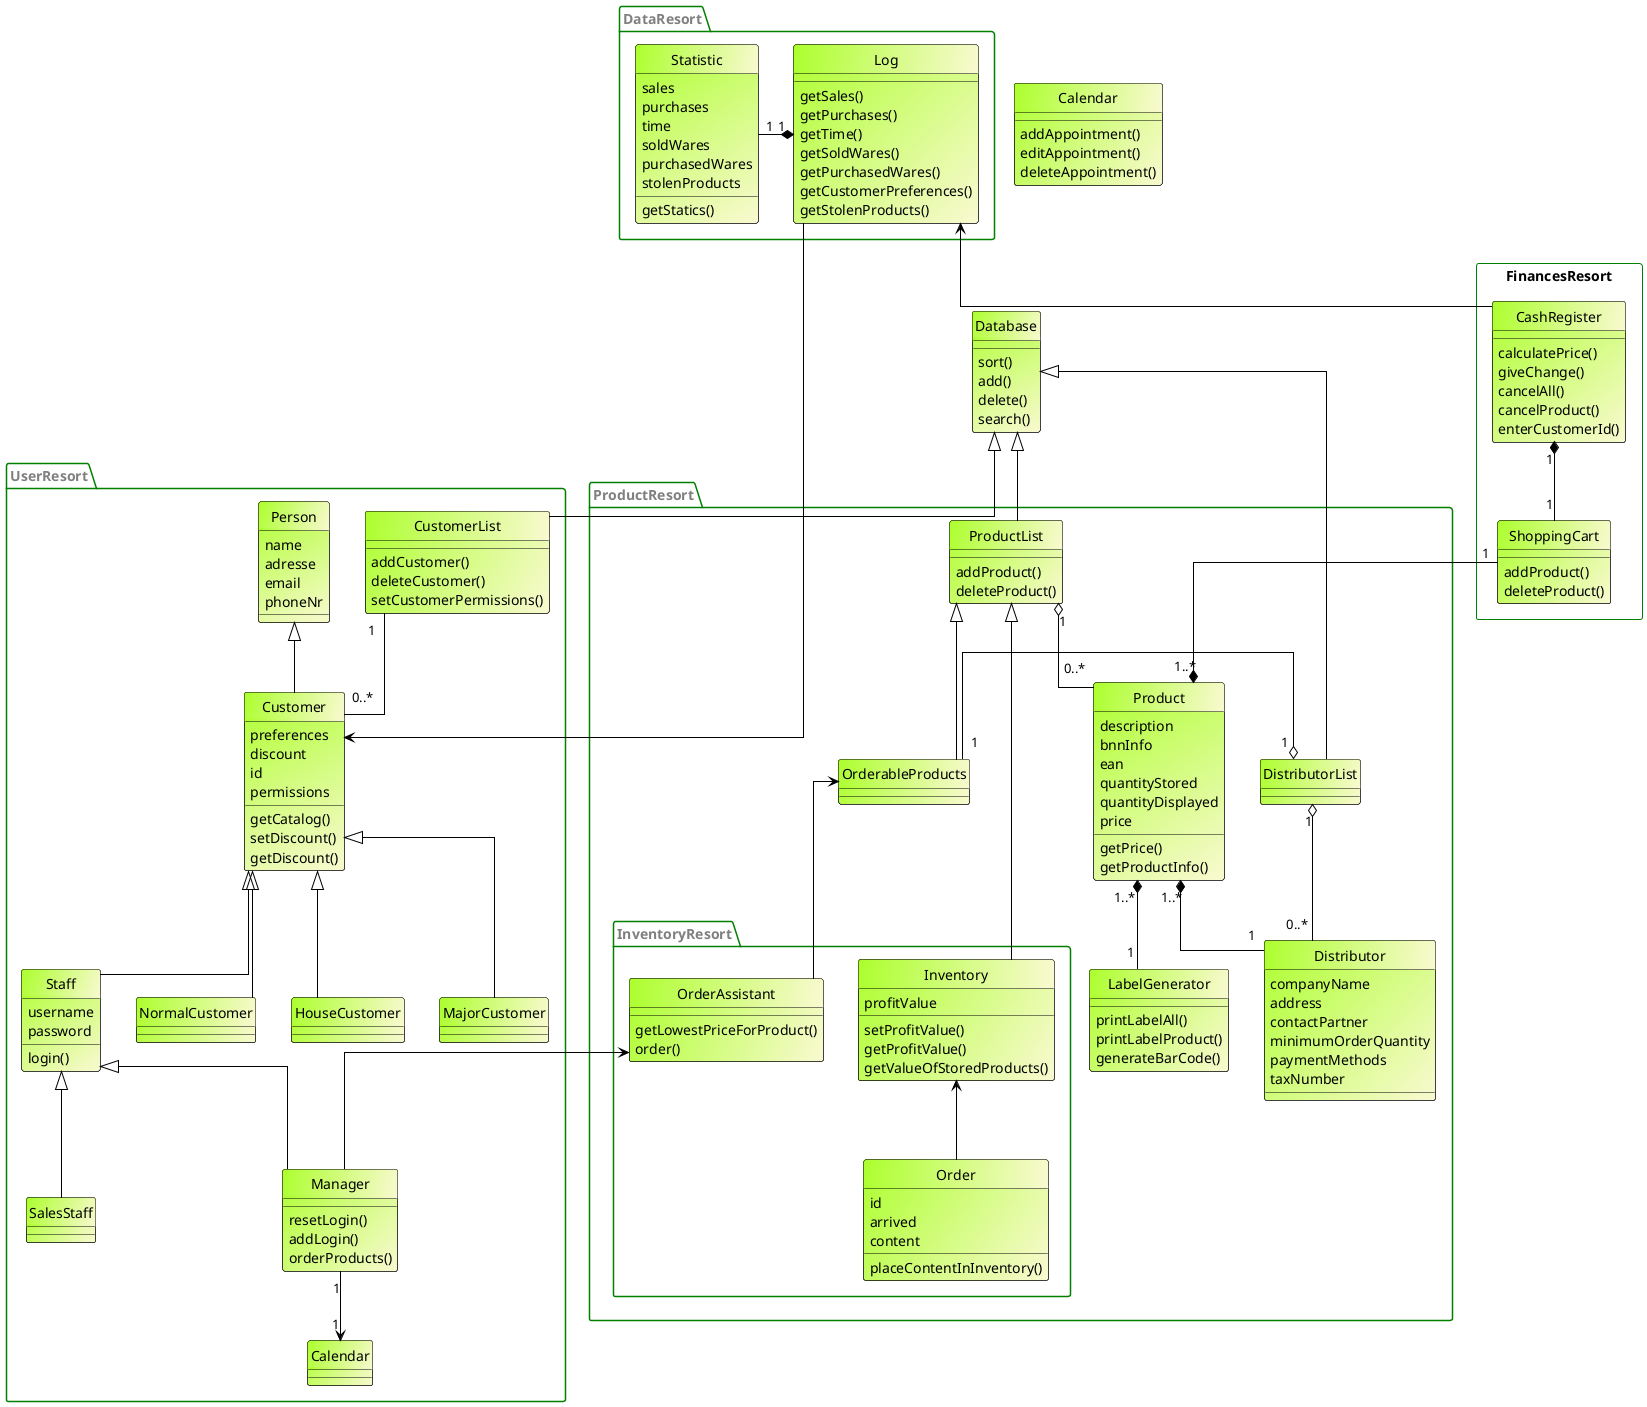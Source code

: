 @startuml
skinparam linetype ortho
'skinparam groupInheritance 3
'skinparam handwritten true
hide circle

skinparam class {
	'BackgroundColor Lavender
	BackgroundColor #GreenYellow/LightGoldenRodYellow
    BorderColor Black
    ArrowColor  Black
}

skinparam package {
    FontColor Grey
    BorderColor Green
    shadowing false
}

class Database{
    sort()
    add()
    delete()
    search()
}

package UserResort {

class CustomerList{
    addCustomer()
    deleteCustomer()
    setCustomerPermissions()
}

class Person{
    name
    adresse
    email
    phoneNr
}


class Customer{
    preferences
    discount
    id
    permissions
    getCatalog()
    setDiscount()
    getDiscount()
}

class Manager{
    resetLogin()
    addLogin()
    orderProducts()
}


Person ^-- Customer


Staff ^-- Manager
Staff ^-- SalesStaff

Customer ^-- NormalCustomer
Customer ^-- HouseCustomer
Customer ^-- MajorCustomer
Customer ^-- Staff


class Staff{
    '== attributes =='
    username
    password

    '=== methods ===='
    login()
}

Manager "1" --> "1" Calendar
CustomerList "1" -- "0..*" Customer
Database ^-- CustomerList

}









class Calendar{
    addAppointment()
    editAppointment()
    deleteAppointment()
}







package ProductResort{
    class Product{
        '== attributes =='
        description
        bnnInfo
        ean
        quantityStored
        quantityDisplayed
        price

        getPrice()
        getProductInfo()

    }

    class ProductList{
        addProduct()
        deleteProduct()
    }

    class DistributorList{

    }

    class OrderableProducts{

    }

    class LabelGenerator{
        printLabelAll()
        printLabelProduct()
        generateBarCode()
    }

    class Distributor{
        '== attributes =='
        companyName
        address
        contactPartner
        minimumOrderQuantity
        paymentMethods
        taxNumber
    }

    OrderableProducts "1" -left-o "1" DistributorList
    DistributorList "1" o-- "0..*" Distributor

    Database ^-- DistributorList




    ProductList -up-^ Database
    ProductList "1" o-- "0..*" Product
    Product "1..*" *-- "1" LabelGenerator
    ProductList ^-- OrderableProducts

    Product "1..*" *-- "1" Distributor

    package InventoryResort{

        class Order{
            id
            arrived
            content

            placeContentInInventory()
        }

        class OrderAssistant{
            getLowestPriceForProduct()
            order()
        }

        class Inventory {
            profitValue

            setProfitValue()
            getProfitValue()
            getValueOfStoredProducts()
        }

        Order -up-> Inventory
        OrderableProducts <-- OrderAssistant
        ProductList ^-- Inventory
        OrderAssistant <-- Manager

    }

}

package DataResort {

    class Statistic{
        sales
        purchases
        time
        soldWares
        purchasedWares
        stolenProducts

        getStatics()
    }

    class Log{
        getSales()
        getPurchases()
        getTime()
        getSoldWares()
        getPurchasedWares()
        getCustomerPreferences()
        getStolenProducts()
    }

    Log "1" *-left- "1" Statistic


    Log -right-> Customer


}

rectangle FinancesResort {
    class CashRegister{
        calculatePrice()
        giveChange()
        cancelAll()
        cancelProduct()
        enterCustomerId()

    }




    class ShoppingCart{
        addProduct()
        deleteProduct()
    }

    Log <-- CashRegister

    CashRegister "1" *-down- "1" ShoppingCart
    ShoppingCart "1" --* "1..*" Product



}

@enduml
